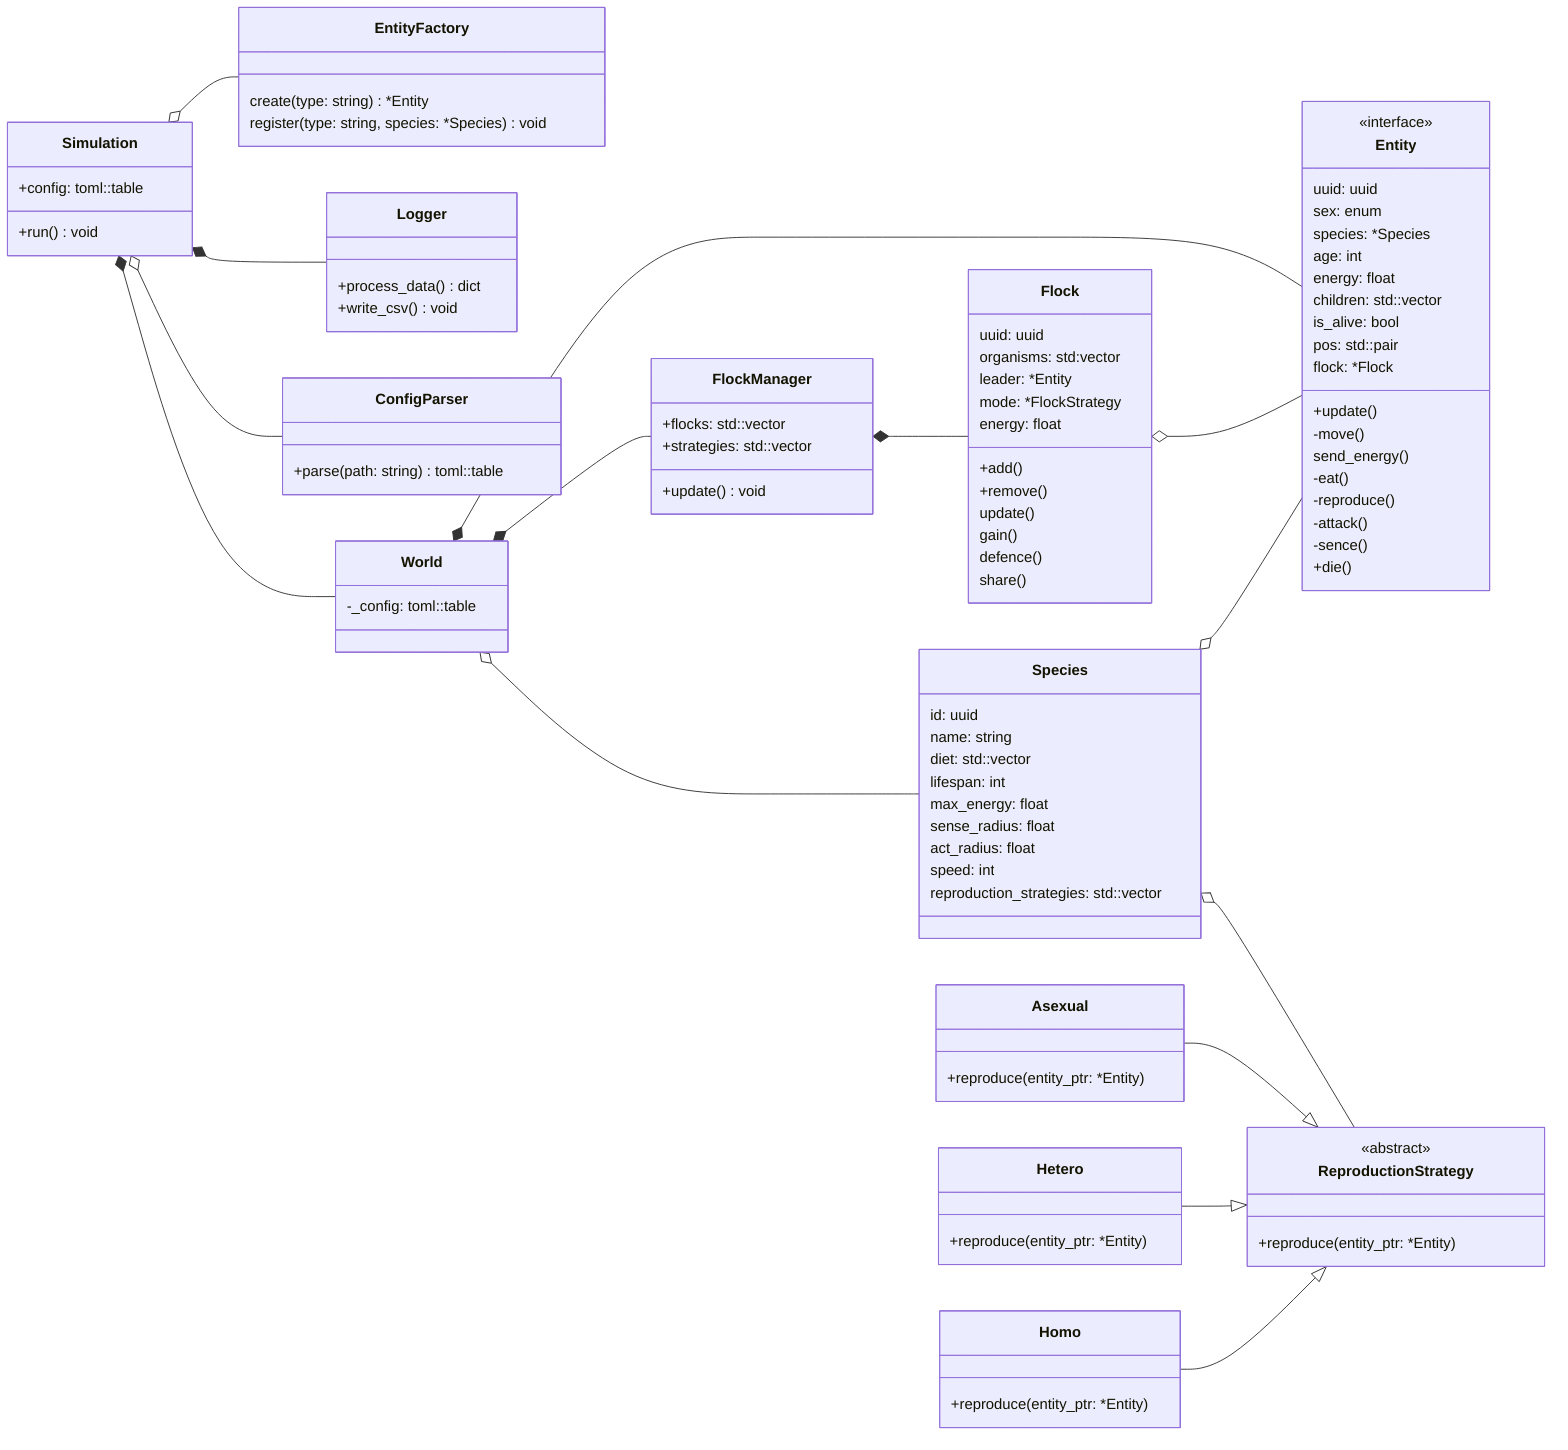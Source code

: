 classDiagram
direction LR
    class Asexual {
	    +reproduce(entity_ptr: *Entity)
    }

    class Homo {
	    +reproduce(entity_ptr: *Entity)
    }

    class Hetero {
	    +reproduce(entity_ptr: *Entity)
    }

    class ReproductionStrategy {
	    +reproduce(entity_ptr: *Entity)
    }

    class EntityFactory {
	    create(type: string) *Entity
	    register(type: string, species: *Species) void
    }

    class Logger {
	    +process_data() dict
	    +write_csv() void
    }

    class ConfigParser {
	    +parse(path: string) toml::table
    }

    class Simulation {
	    +config: toml::table
	    +run() void
    }

    class Species {
	    id: uuid
	    name: string
	    diet: std::vector
	    lifespan: int
	    max_energy: float
	    sense_radius: float
	    act_radius: float
	    speed: int
	    reproduction_strategies: std::vector
    }

    class World {
	    -_config: toml::table
    }

    class FlockManager {
	    +flocks: std::vector
	    +strategies: std::vector
	    +update() void
    }

    class Flock {
	    uuid: uuid
	    organisms: std:vector
	    leader: *Entity
	    mode: *FlockStrategy
	    energy: float
	    +add()
	    +remove()
	    update()
	    gain()
	    defence()
	    share()
    }

    class Entity {
	    uuid: uuid
	    sex: enum
	    species: *Species
	    age: int
	    energy: float
	    children: std::vector
	    is_alive: bool
	    pos: std::pair
	    flock: *Flock
	    +update()
	    -move()
	    send_energy()
	    -eat()
	    -reproduce()
	    -attack()
	    -sence()
	    +die()
    }

	<<abstract>> ReproductionStrategy
	<<interface>> Entity

    Simulation *-- World
    Simulation *-- Logger
    Simulation o-- EntityFactory
    Simulation o-- ConfigParser
    World *-- Entity
    World *-- FlockManager
    World o-- Species
    FlockManager *-- Flock
    Flock o-- Entity
    Species o-- Entity
    Species o-- ReproductionStrategy
    Asexual --|> ReproductionStrategy
    Hetero --|> ReproductionStrategy
    Homo --|> ReproductionStrategy